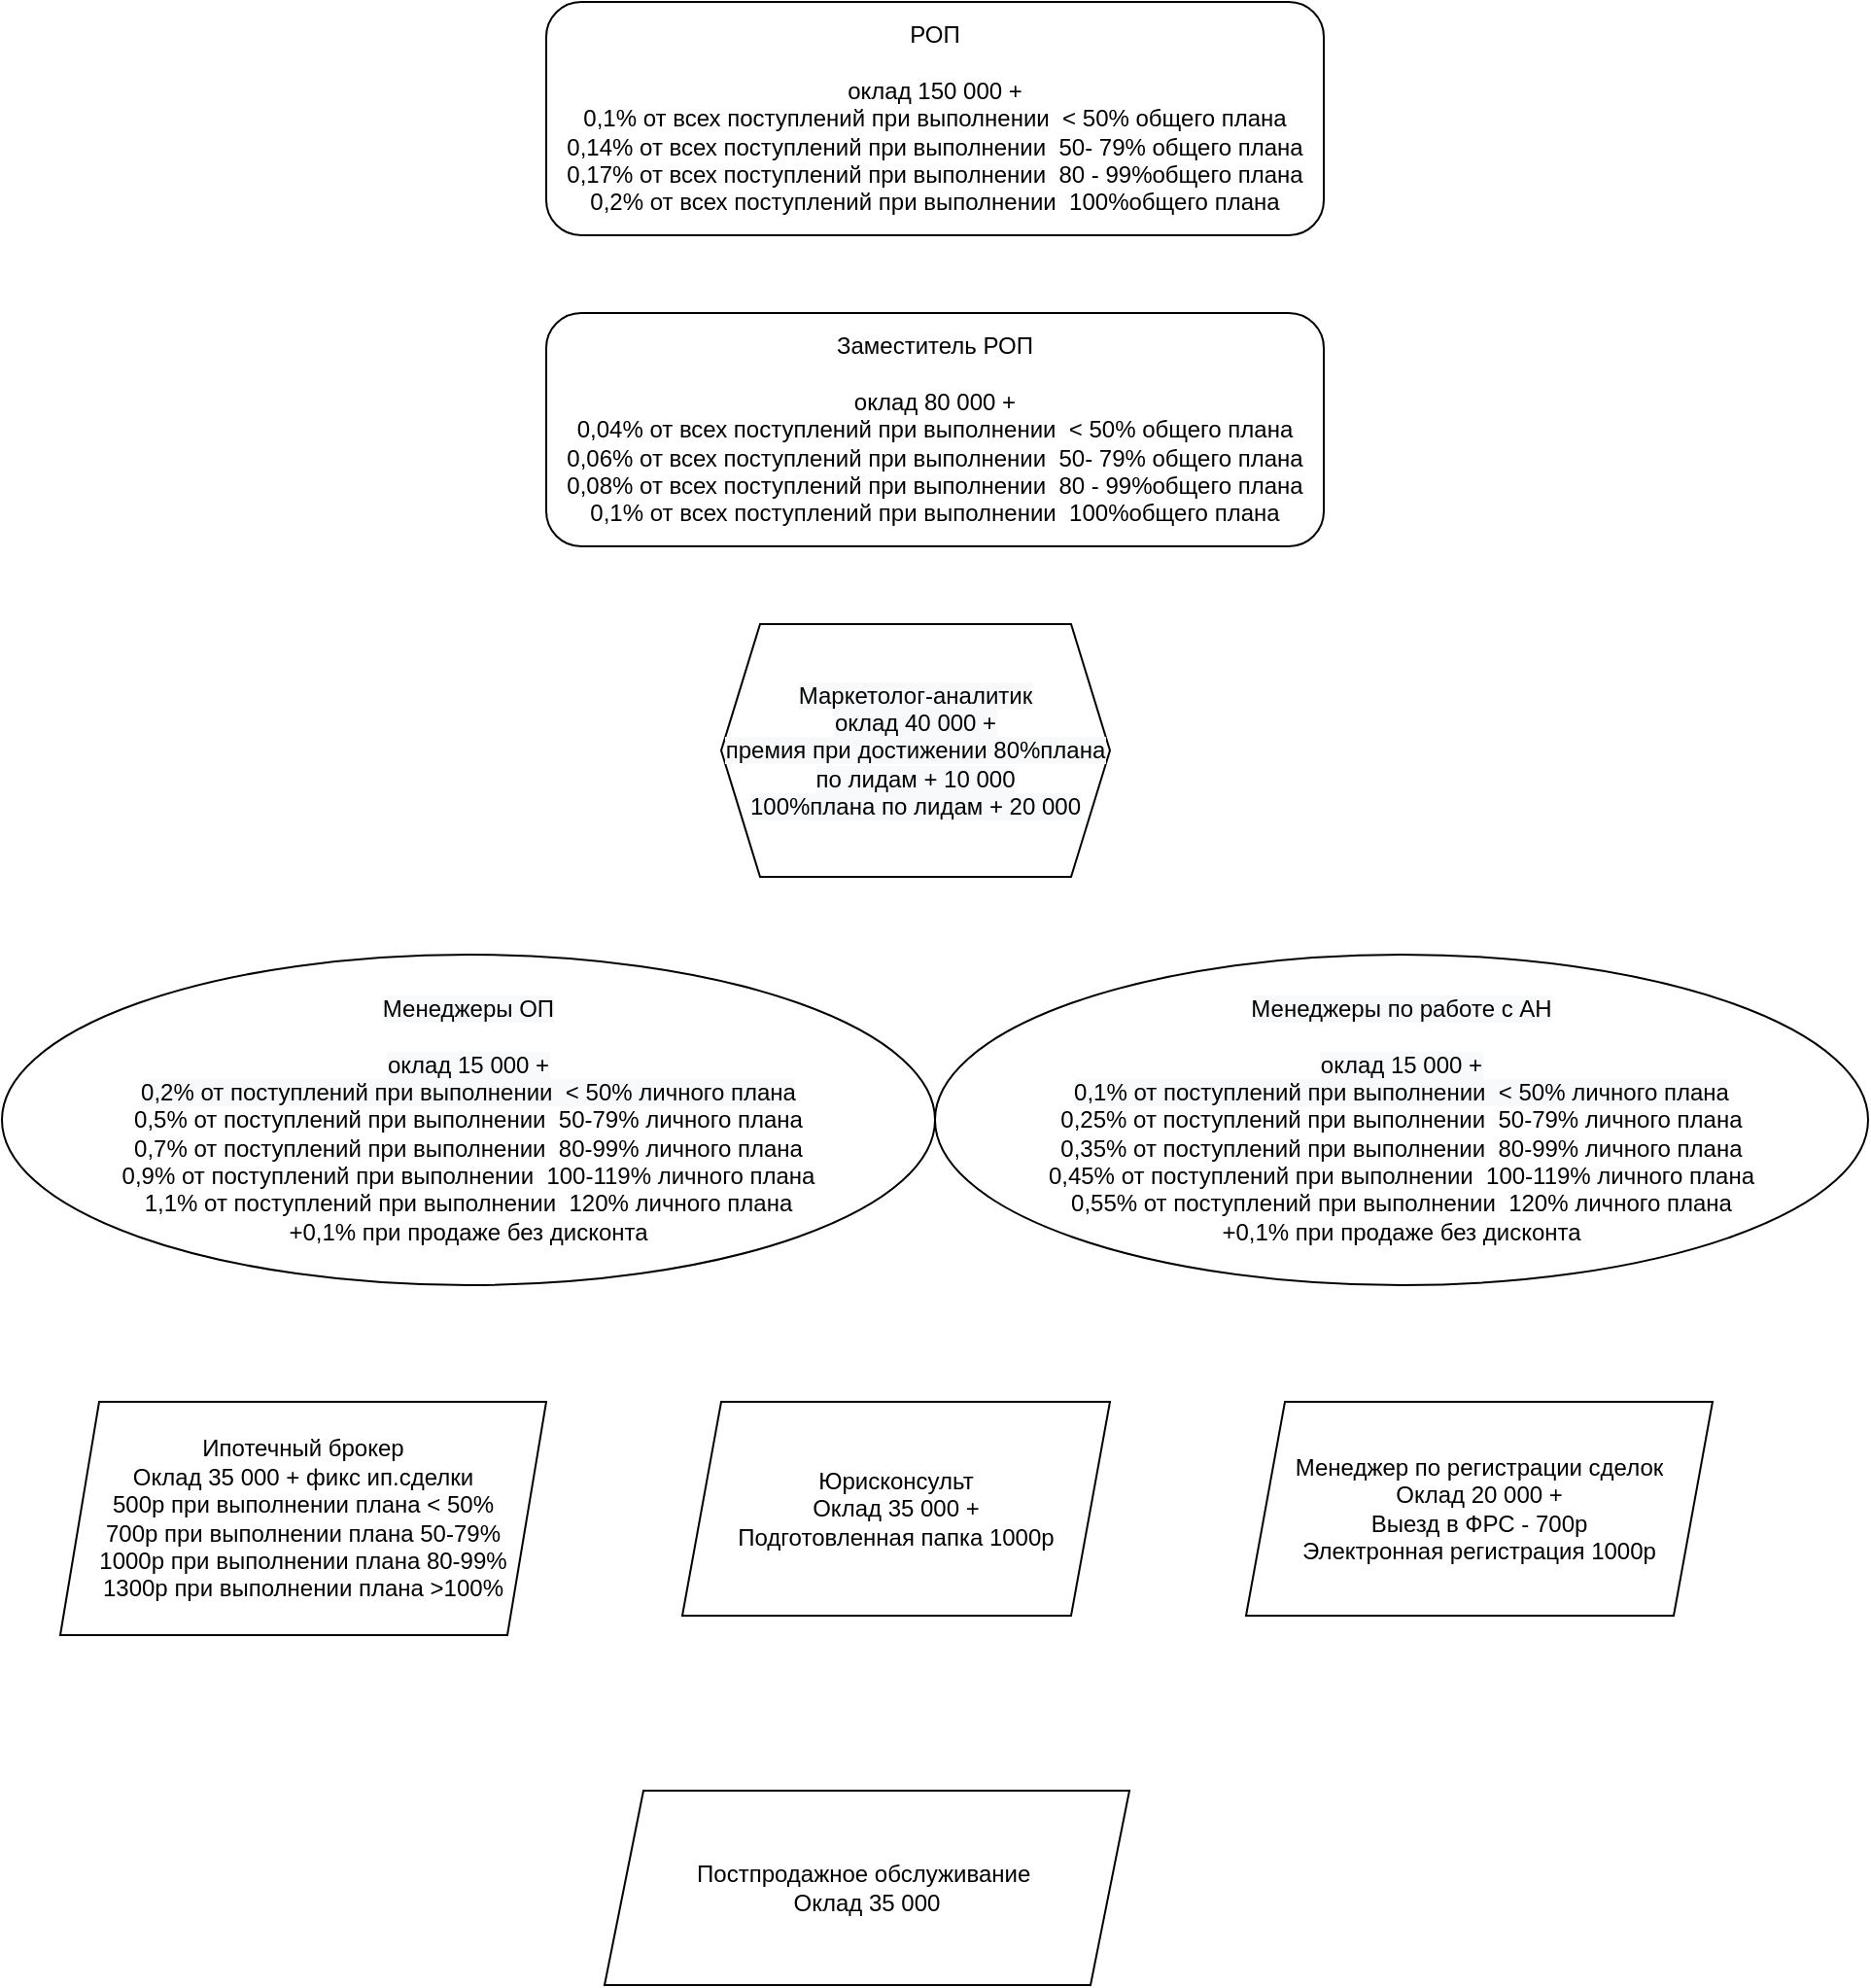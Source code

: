 <mxfile version="14.8.0" type="github">
  <diagram id="7wqLCixm_22EbxgclX5y" name="Page-1">
    <mxGraphModel dx="1733" dy="625" grid="1" gridSize="10" guides="1" tooltips="1" connect="1" arrows="1" fold="1" page="1" pageScale="1" pageWidth="827" pageHeight="1169" math="0" shadow="0">
      <root>
        <mxCell id="0" />
        <mxCell id="1" parent="0" />
        <mxCell id="3LFxuPGzubrRKz1PhGpf-1" value="РОП&lt;br&gt;&lt;br&gt;оклад 150 000 +&lt;br&gt;0,1% от всех поступлений при выполнении&amp;nbsp; &amp;lt; 50% общего плана&lt;br&gt;0,14% от всех поступлений при выполнении&amp;nbsp; 50- 79% общего плана&lt;br&gt;0,17% от всех поступлений при выполнении&amp;nbsp; 80 - 99%общего&amp;nbsp;плана&lt;br&gt;0,2% от всех поступлений при выполнении&amp;nbsp; 100%общего&amp;nbsp;плана" style="rounded=1;whiteSpace=wrap;html=1;" vertex="1" parent="1">
          <mxGeometry x="270" y="10" width="400" height="120" as="geometry" />
        </mxCell>
        <mxCell id="3LFxuPGzubrRKz1PhGpf-2" value="Заместитель РОП&lt;br&gt;&lt;br&gt;оклад 80 000 +&lt;br&gt;0,04% от всех поступлений при выполнении&amp;nbsp; &amp;lt; 50% общего плана&lt;br&gt;0,06% от всех поступлений при выполнении&amp;nbsp; 50- 79% общего плана&lt;br&gt;0,08% от всех поступлений при выполнении&amp;nbsp; 80 - 99%общего&amp;nbsp;плана&lt;br&gt;0,1% от всех поступлений при выполнении&amp;nbsp; 100%общего&amp;nbsp;плана" style="rounded=1;whiteSpace=wrap;html=1;" vertex="1" parent="1">
          <mxGeometry x="270" y="170" width="400" height="120" as="geometry" />
        </mxCell>
        <mxCell id="3LFxuPGzubrRKz1PhGpf-4" value="&lt;span style=&quot;color: rgb(0 , 0 , 0) ; font-family: &amp;#34;helvetica&amp;#34; ; font-size: 12px ; font-style: normal ; font-weight: 400 ; letter-spacing: normal ; text-align: center ; text-indent: 0px ; text-transform: none ; word-spacing: 0px ; background-color: rgb(248 , 249 , 250) ; display: inline ; float: none&quot;&gt;Менеджеры ОП&lt;/span&gt;&lt;br style=&quot;color: rgb(0 , 0 , 0) ; font-family: &amp;#34;helvetica&amp;#34; ; font-size: 12px ; font-style: normal ; font-weight: 400 ; letter-spacing: normal ; text-align: center ; text-indent: 0px ; text-transform: none ; word-spacing: 0px ; background-color: rgb(248 , 249 , 250)&quot;&gt;&lt;br style=&quot;color: rgb(0 , 0 , 0) ; font-family: &amp;#34;helvetica&amp;#34; ; font-size: 12px ; font-style: normal ; font-weight: 400 ; letter-spacing: normal ; text-align: center ; text-indent: 0px ; text-transform: none ; word-spacing: 0px ; background-color: rgb(248 , 249 , 250)&quot;&gt;&lt;span style=&quot;color: rgb(0 , 0 , 0) ; font-family: &amp;#34;helvetica&amp;#34; ; font-size: 12px ; font-style: normal ; font-weight: 400 ; letter-spacing: normal ; text-align: center ; text-indent: 0px ; text-transform: none ; word-spacing: 0px ; background-color: rgb(248 , 249 , 250) ; display: inline ; float: none&quot;&gt;оклад 15 000 +&lt;/span&gt;&lt;br style=&quot;color: rgb(0 , 0 , 0) ; font-family: &amp;#34;helvetica&amp;#34; ; font-size: 12px ; font-style: normal ; font-weight: 400 ; letter-spacing: normal ; text-align: center ; text-indent: 0px ; text-transform: none ; word-spacing: 0px ; background-color: rgb(248 , 249 , 250)&quot;&gt;&lt;span style=&quot;color: rgb(0 , 0 , 0) ; font-family: &amp;#34;helvetica&amp;#34; ; font-size: 12px ; font-style: normal ; font-weight: 400 ; letter-spacing: normal ; text-align: center ; text-indent: 0px ; text-transform: none ; word-spacing: 0px ; background-color: rgb(248 , 249 , 250) ; display: inline ; float: none&quot;&gt;0,2% от поступлений при выполнении&amp;nbsp; &amp;lt; 50% личного плана&lt;/span&gt;&lt;br style=&quot;color: rgb(0 , 0 , 0) ; font-family: &amp;#34;helvetica&amp;#34; ; font-size: 12px ; font-style: normal ; font-weight: 400 ; letter-spacing: normal ; text-align: center ; text-indent: 0px ; text-transform: none ; word-spacing: 0px ; background-color: rgb(248 , 249 , 250)&quot;&gt;&lt;span style=&quot;font-family: &amp;#34;helvetica&amp;#34;&quot;&gt;0,5% от поступлений при выполнении&amp;nbsp; 50-79% личного плана&lt;br&gt;&lt;/span&gt;&lt;span style=&quot;font-family: &amp;#34;helvetica&amp;#34;&quot;&gt;0,7% от поступлений при выполнении&amp;nbsp; 80-99% личного плана&lt;br&gt;&lt;/span&gt;&lt;span style=&quot;font-family: &amp;#34;helvetica&amp;#34;&quot;&gt;0,9% от поступлений при выполнении&amp;nbsp; 100-119% личного плана&lt;br&gt;&lt;/span&gt;&lt;span style=&quot;font-family: &amp;#34;helvetica&amp;#34;&quot;&gt;1,1% от поступлений при выполнении&amp;nbsp; 120% личного плана&lt;br&gt;&lt;/span&gt;&lt;span style=&quot;font-family: &amp;#34;helvetica&amp;#34;&quot;&gt;+0,1% при продаже без дисконта&lt;br&gt;&lt;/span&gt;" style="ellipse;whiteSpace=wrap;html=1;" vertex="1" parent="1">
          <mxGeometry x="-10" y="500" width="480" height="170" as="geometry" />
        </mxCell>
        <mxCell id="3LFxuPGzubrRKz1PhGpf-7" value="Ипотечный брокер&lt;br&gt;Оклад 35 000 + фикс ип.сделки&lt;br&gt;500р при выполнении плана&amp;nbsp;&lt;span style=&quot;font-family: &amp;#34;helvetica&amp;#34;&quot;&gt;&amp;lt; 50%&lt;br&gt;&lt;/span&gt;700р при выполнении плана 5&lt;span style=&quot;font-family: &amp;#34;helvetica&amp;#34;&quot;&gt;0-79%&lt;br&gt;&lt;/span&gt;1000р при выполнении плана 80-99&lt;span style=&quot;font-family: &amp;#34;helvetica&amp;#34;&quot;&gt;%&lt;br&gt;&lt;/span&gt;1300р при выполнении плана &amp;gt;100&lt;span style=&quot;font-family: &amp;#34;helvetica&amp;#34;&quot;&gt;%&lt;/span&gt;&lt;span style=&quot;font-family: &amp;#34;helvetica&amp;#34;&quot;&gt;&lt;br&gt;&lt;/span&gt;" style="shape=parallelogram;perimeter=parallelogramPerimeter;whiteSpace=wrap;html=1;fixedSize=1;" vertex="1" parent="1">
          <mxGeometry x="20" y="730" width="250" height="120" as="geometry" />
        </mxCell>
        <mxCell id="3LFxuPGzubrRKz1PhGpf-8" value="Юрисконсульт&lt;br&gt;Оклад 35 000 +&lt;br&gt;Подготовленная папка 1000р" style="shape=parallelogram;perimeter=parallelogramPerimeter;whiteSpace=wrap;html=1;fixedSize=1;" vertex="1" parent="1">
          <mxGeometry x="340" y="730" width="220" height="110" as="geometry" />
        </mxCell>
        <mxCell id="3LFxuPGzubrRKz1PhGpf-9" value="Менеджер по регистрации сделок&lt;br&gt;Оклад 20 000 +&lt;br&gt;Выезд в ФРС - 700р&lt;br&gt;Электронная регистрация 1000р" style="shape=parallelogram;perimeter=parallelogramPerimeter;whiteSpace=wrap;html=1;fixedSize=1;" vertex="1" parent="1">
          <mxGeometry x="630" y="730" width="240" height="110" as="geometry" />
        </mxCell>
        <mxCell id="3LFxuPGzubrRKz1PhGpf-18" value="&lt;span style=&quot;color: rgb(0 , 0 , 0) ; font-family: &amp;#34;helvetica&amp;#34; ; font-size: 12px ; font-style: normal ; font-weight: 400 ; letter-spacing: normal ; text-align: center ; text-indent: 0px ; text-transform: none ; word-spacing: 0px ; background-color: rgb(248 , 249 , 250) ; display: inline ; float: none&quot;&gt;Менеджеры по работе с АН&lt;/span&gt;&lt;br style=&quot;color: rgb(0 , 0 , 0) ; font-family: &amp;#34;helvetica&amp;#34; ; font-size: 12px ; font-style: normal ; font-weight: 400 ; letter-spacing: normal ; text-align: center ; text-indent: 0px ; text-transform: none ; word-spacing: 0px ; background-color: rgb(248 , 249 , 250)&quot;&gt;&lt;br style=&quot;color: rgb(0 , 0 , 0) ; font-family: &amp;#34;helvetica&amp;#34; ; font-size: 12px ; font-style: normal ; font-weight: 400 ; letter-spacing: normal ; text-align: center ; text-indent: 0px ; text-transform: none ; word-spacing: 0px ; background-color: rgb(248 , 249 , 250)&quot;&gt;&lt;span style=&quot;color: rgb(0 , 0 , 0) ; font-family: &amp;#34;helvetica&amp;#34; ; font-size: 12px ; font-style: normal ; font-weight: 400 ; letter-spacing: normal ; text-align: center ; text-indent: 0px ; text-transform: none ; word-spacing: 0px ; background-color: rgb(248 , 249 , 250) ; display: inline ; float: none&quot;&gt;оклад 15 000 +&lt;/span&gt;&lt;br style=&quot;color: rgb(0 , 0 , 0) ; font-family: &amp;#34;helvetica&amp;#34; ; font-size: 12px ; font-style: normal ; font-weight: 400 ; letter-spacing: normal ; text-align: center ; text-indent: 0px ; text-transform: none ; word-spacing: 0px ; background-color: rgb(248 , 249 , 250)&quot;&gt;&lt;span style=&quot;color: rgb(0 , 0 , 0) ; font-family: &amp;#34;helvetica&amp;#34; ; font-size: 12px ; font-style: normal ; font-weight: 400 ; letter-spacing: normal ; text-align: center ; text-indent: 0px ; text-transform: none ; word-spacing: 0px ; background-color: rgb(248 , 249 , 250) ; display: inline ; float: none&quot;&gt;0,1% от поступлений при выполнении&amp;nbsp; &amp;lt; 50% личного плана&lt;/span&gt;&lt;br style=&quot;color: rgb(0 , 0 , 0) ; font-family: &amp;#34;helvetica&amp;#34; ; font-size: 12px ; font-style: normal ; font-weight: 400 ; letter-spacing: normal ; text-align: center ; text-indent: 0px ; text-transform: none ; word-spacing: 0px ; background-color: rgb(248 , 249 , 250)&quot;&gt;&lt;span style=&quot;font-family: &amp;#34;helvetica&amp;#34;&quot;&gt;0,25% от поступлений при выполнении&amp;nbsp; 50-79% личного плана&lt;br&gt;&lt;/span&gt;&lt;span style=&quot;font-family: &amp;#34;helvetica&amp;#34;&quot;&gt;0,35% от поступлений при выполнении&amp;nbsp; 80-99% личного плана&lt;br&gt;&lt;/span&gt;&lt;span style=&quot;font-family: &amp;#34;helvetica&amp;#34;&quot;&gt;0,45% от поступлений при выполнении&amp;nbsp; 100-119% личного плана&lt;br&gt;&lt;/span&gt;&lt;span style=&quot;font-family: &amp;#34;helvetica&amp;#34;&quot;&gt;0,55% от поступлений при выполнении&amp;nbsp; 120% личного плана&lt;br&gt;&lt;/span&gt;&lt;span style=&quot;font-family: &amp;#34;helvetica&amp;#34;&quot;&gt;+0,1% при продаже без дисконта&lt;br&gt;&lt;/span&gt;" style="ellipse;whiteSpace=wrap;html=1;" vertex="1" parent="1">
          <mxGeometry x="470" y="500" width="480" height="170" as="geometry" />
        </mxCell>
        <mxCell id="3LFxuPGzubrRKz1PhGpf-20" value="Постпродажное обслуживание&amp;nbsp;&lt;br&gt;Оклад 35 000" style="shape=parallelogram;perimeter=parallelogramPerimeter;whiteSpace=wrap;html=1;fixedSize=1;" vertex="1" parent="1">
          <mxGeometry x="300" y="930" width="270" height="100" as="geometry" />
        </mxCell>
        <mxCell id="3LFxuPGzubrRKz1PhGpf-22" value="&lt;span style=&quot;color: rgb(0 , 0 , 0) ; font-family: &amp;#34;helvetica&amp;#34; ; font-size: 12px ; font-style: normal ; font-weight: 400 ; letter-spacing: normal ; text-align: center ; text-indent: 0px ; text-transform: none ; word-spacing: 0px ; background-color: rgb(248 , 249 , 250) ; display: inline ; float: none&quot;&gt;Маркетолог-аналитик&lt;/span&gt;&lt;br style=&quot;color: rgb(0 , 0 , 0) ; font-family: &amp;#34;helvetica&amp;#34; ; font-size: 12px ; font-style: normal ; font-weight: 400 ; letter-spacing: normal ; text-align: center ; text-indent: 0px ; text-transform: none ; word-spacing: 0px ; background-color: rgb(248 , 249 , 250)&quot;&gt;&lt;span style=&quot;color: rgb(0 , 0 , 0) ; font-family: &amp;#34;helvetica&amp;#34; ; font-size: 12px ; font-style: normal ; font-weight: 400 ; letter-spacing: normal ; text-align: center ; text-indent: 0px ; text-transform: none ; word-spacing: 0px ; background-color: rgb(248 , 249 , 250) ; display: inline ; float: none&quot;&gt;оклад 40 000 +&lt;/span&gt;&lt;br style=&quot;color: rgb(0 , 0 , 0) ; font-family: &amp;#34;helvetica&amp;#34; ; font-size: 12px ; font-style: normal ; font-weight: 400 ; letter-spacing: normal ; text-align: center ; text-indent: 0px ; text-transform: none ; word-spacing: 0px ; background-color: rgb(248 , 249 , 250)&quot;&gt;&lt;span style=&quot;color: rgb(0 , 0 , 0) ; font-family: &amp;#34;helvetica&amp;#34; ; font-size: 12px ; font-style: normal ; font-weight: 400 ; letter-spacing: normal ; text-align: center ; text-indent: 0px ; text-transform: none ; word-spacing: 0px ; background-color: rgb(248 , 249 , 250) ; display: inline ; float: none&quot;&gt;премия при достижении 80%плана по лидам + 10 000&lt;br&gt;100%плана по лидам + 20 000&lt;br&gt;&lt;/span&gt;" style="shape=hexagon;perimeter=hexagonPerimeter2;whiteSpace=wrap;html=1;fixedSize=1;" vertex="1" parent="1">
          <mxGeometry x="360" y="330" width="200" height="130" as="geometry" />
        </mxCell>
      </root>
    </mxGraphModel>
  </diagram>
</mxfile>

